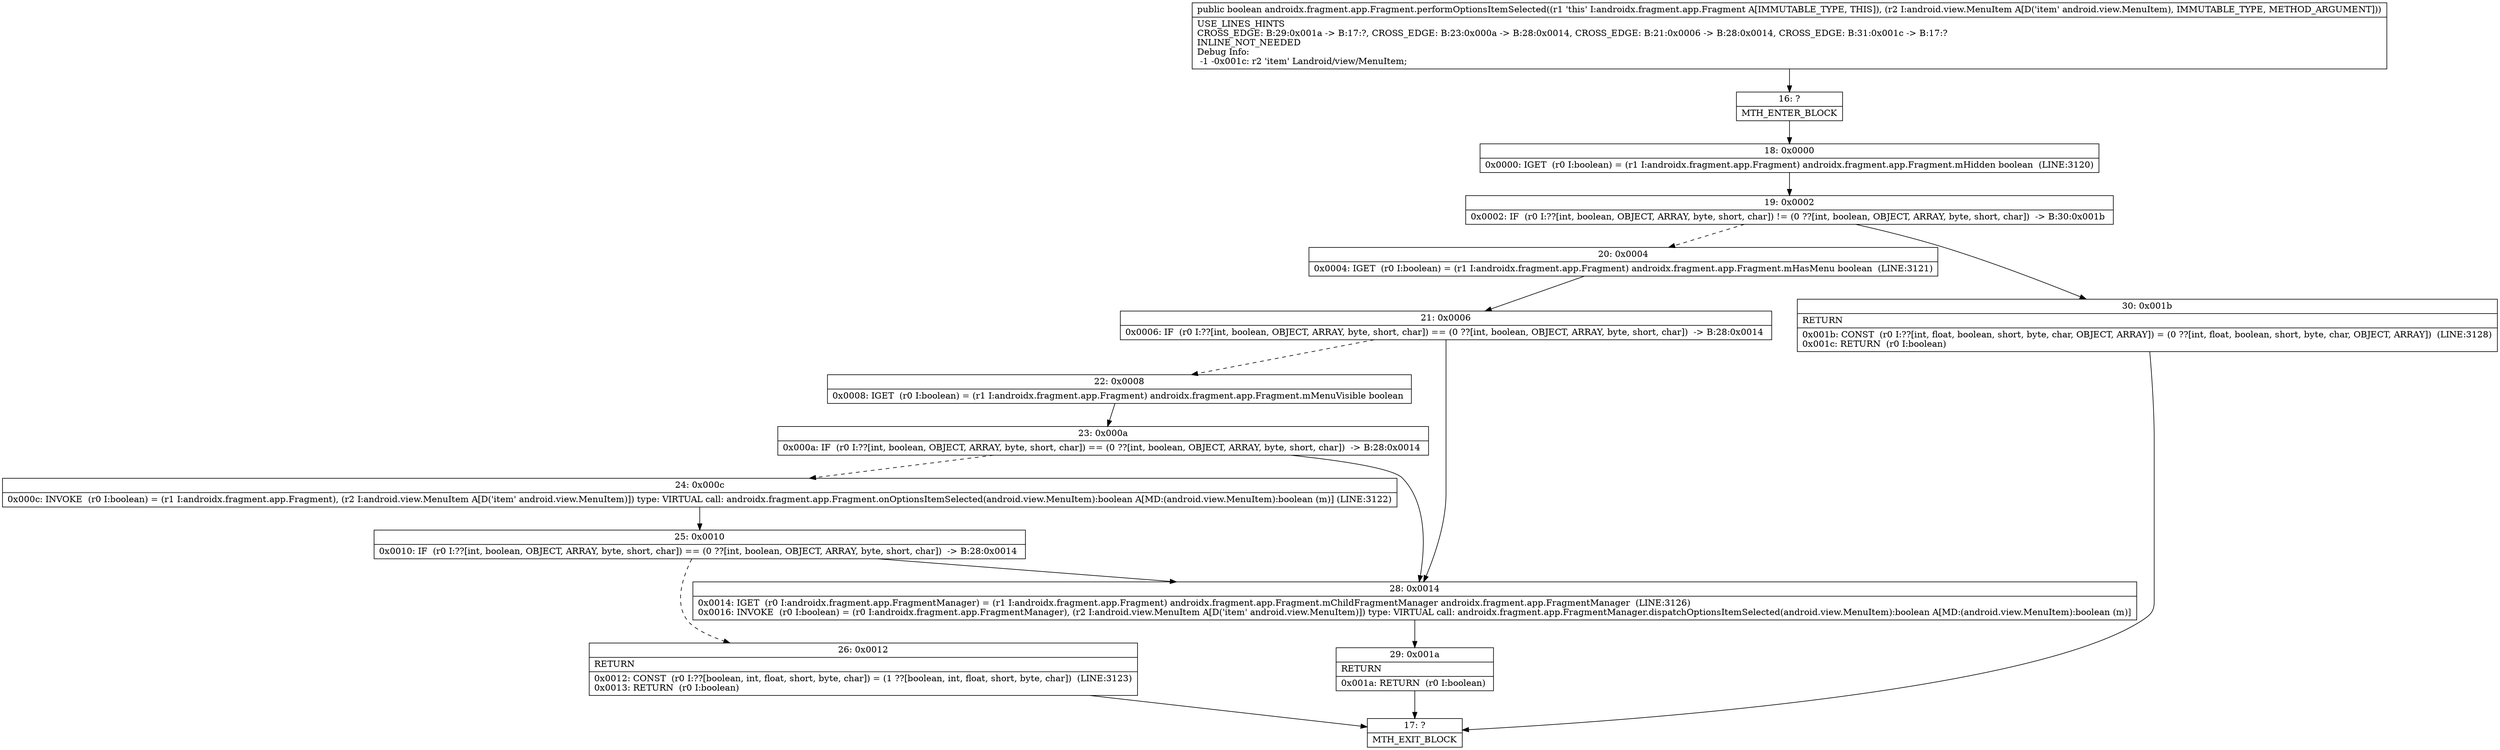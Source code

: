 digraph "CFG forandroidx.fragment.app.Fragment.performOptionsItemSelected(Landroid\/view\/MenuItem;)Z" {
Node_16 [shape=record,label="{16\:\ ?|MTH_ENTER_BLOCK\l}"];
Node_18 [shape=record,label="{18\:\ 0x0000|0x0000: IGET  (r0 I:boolean) = (r1 I:androidx.fragment.app.Fragment) androidx.fragment.app.Fragment.mHidden boolean  (LINE:3120)\l}"];
Node_19 [shape=record,label="{19\:\ 0x0002|0x0002: IF  (r0 I:??[int, boolean, OBJECT, ARRAY, byte, short, char]) != (0 ??[int, boolean, OBJECT, ARRAY, byte, short, char])  \-\> B:30:0x001b \l}"];
Node_20 [shape=record,label="{20\:\ 0x0004|0x0004: IGET  (r0 I:boolean) = (r1 I:androidx.fragment.app.Fragment) androidx.fragment.app.Fragment.mHasMenu boolean  (LINE:3121)\l}"];
Node_21 [shape=record,label="{21\:\ 0x0006|0x0006: IF  (r0 I:??[int, boolean, OBJECT, ARRAY, byte, short, char]) == (0 ??[int, boolean, OBJECT, ARRAY, byte, short, char])  \-\> B:28:0x0014 \l}"];
Node_22 [shape=record,label="{22\:\ 0x0008|0x0008: IGET  (r0 I:boolean) = (r1 I:androidx.fragment.app.Fragment) androidx.fragment.app.Fragment.mMenuVisible boolean \l}"];
Node_23 [shape=record,label="{23\:\ 0x000a|0x000a: IF  (r0 I:??[int, boolean, OBJECT, ARRAY, byte, short, char]) == (0 ??[int, boolean, OBJECT, ARRAY, byte, short, char])  \-\> B:28:0x0014 \l}"];
Node_24 [shape=record,label="{24\:\ 0x000c|0x000c: INVOKE  (r0 I:boolean) = (r1 I:androidx.fragment.app.Fragment), (r2 I:android.view.MenuItem A[D('item' android.view.MenuItem)]) type: VIRTUAL call: androidx.fragment.app.Fragment.onOptionsItemSelected(android.view.MenuItem):boolean A[MD:(android.view.MenuItem):boolean (m)] (LINE:3122)\l}"];
Node_25 [shape=record,label="{25\:\ 0x0010|0x0010: IF  (r0 I:??[int, boolean, OBJECT, ARRAY, byte, short, char]) == (0 ??[int, boolean, OBJECT, ARRAY, byte, short, char])  \-\> B:28:0x0014 \l}"];
Node_26 [shape=record,label="{26\:\ 0x0012|RETURN\l|0x0012: CONST  (r0 I:??[boolean, int, float, short, byte, char]) = (1 ??[boolean, int, float, short, byte, char])  (LINE:3123)\l0x0013: RETURN  (r0 I:boolean) \l}"];
Node_17 [shape=record,label="{17\:\ ?|MTH_EXIT_BLOCK\l}"];
Node_28 [shape=record,label="{28\:\ 0x0014|0x0014: IGET  (r0 I:androidx.fragment.app.FragmentManager) = (r1 I:androidx.fragment.app.Fragment) androidx.fragment.app.Fragment.mChildFragmentManager androidx.fragment.app.FragmentManager  (LINE:3126)\l0x0016: INVOKE  (r0 I:boolean) = (r0 I:androidx.fragment.app.FragmentManager), (r2 I:android.view.MenuItem A[D('item' android.view.MenuItem)]) type: VIRTUAL call: androidx.fragment.app.FragmentManager.dispatchOptionsItemSelected(android.view.MenuItem):boolean A[MD:(android.view.MenuItem):boolean (m)]\l}"];
Node_29 [shape=record,label="{29\:\ 0x001a|RETURN\l|0x001a: RETURN  (r0 I:boolean) \l}"];
Node_30 [shape=record,label="{30\:\ 0x001b|RETURN\l|0x001b: CONST  (r0 I:??[int, float, boolean, short, byte, char, OBJECT, ARRAY]) = (0 ??[int, float, boolean, short, byte, char, OBJECT, ARRAY])  (LINE:3128)\l0x001c: RETURN  (r0 I:boolean) \l}"];
MethodNode[shape=record,label="{public boolean androidx.fragment.app.Fragment.performOptionsItemSelected((r1 'this' I:androidx.fragment.app.Fragment A[IMMUTABLE_TYPE, THIS]), (r2 I:android.view.MenuItem A[D('item' android.view.MenuItem), IMMUTABLE_TYPE, METHOD_ARGUMENT]))  | USE_LINES_HINTS\lCROSS_EDGE: B:29:0x001a \-\> B:17:?, CROSS_EDGE: B:23:0x000a \-\> B:28:0x0014, CROSS_EDGE: B:21:0x0006 \-\> B:28:0x0014, CROSS_EDGE: B:31:0x001c \-\> B:17:?\lINLINE_NOT_NEEDED\lDebug Info:\l  \-1 \-0x001c: r2 'item' Landroid\/view\/MenuItem;\l}"];
MethodNode -> Node_16;Node_16 -> Node_18;
Node_18 -> Node_19;
Node_19 -> Node_20[style=dashed];
Node_19 -> Node_30;
Node_20 -> Node_21;
Node_21 -> Node_22[style=dashed];
Node_21 -> Node_28;
Node_22 -> Node_23;
Node_23 -> Node_24[style=dashed];
Node_23 -> Node_28;
Node_24 -> Node_25;
Node_25 -> Node_26[style=dashed];
Node_25 -> Node_28;
Node_26 -> Node_17;
Node_28 -> Node_29;
Node_29 -> Node_17;
Node_30 -> Node_17;
}

